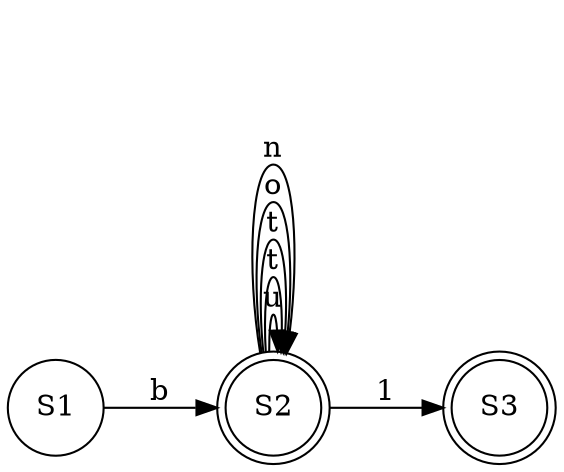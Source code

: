digraph g{ 
rankdir=LR; 
node[shape=doublecircle]; S2, S3; 
node[shape=circle]; 
 
S1 -> S2 [label = " b "]; 
S2 -> S2 [label = " u "]; 
S2 -> S2 [label = " t "]; 
S2 -> S2 [label = " t "]; 
S2 -> S2 [label = " o "]; 
S2 -> S2 [label = " n "]; 
S2 -> S3 [label = " 1 "]; 
} 

